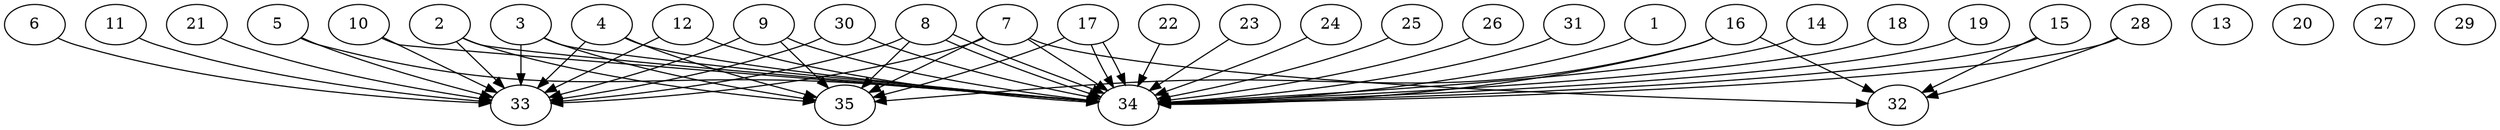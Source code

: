 // DAG automatically generated by daggen at Thu Oct  3 14:05:38 2019
// ./daggen --dot -n 35 --ccr 0.4 --fat 0.9 --regular 0.5 --density 0.9 --mindata 5242880 --maxdata 52428800 
digraph G {
  1 [size="125985280", alpha="0.16", expect_size="50394112"] 
  1 -> 34 [size ="50394112"]
  2 [size="42106880", alpha="0.19", expect_size="16842752"] 
  2 -> 33 [size ="16842752"]
  2 -> 34 [size ="16842752"]
  2 -> 35 [size ="16842752"]
  3 [size="109501440", alpha="0.16", expect_size="43800576"] 
  3 -> 33 [size ="43800576"]
  3 -> 34 [size ="43800576"]
  3 -> 35 [size ="43800576"]
  4 [size="79370240", alpha="0.02", expect_size="31748096"] 
  4 -> 33 [size ="31748096"]
  4 -> 34 [size ="31748096"]
  4 -> 35 [size ="31748096"]
  5 [size="35438080", alpha="0.03", expect_size="14175232"] 
  5 -> 33 [size ="14175232"]
  5 -> 34 [size ="14175232"]
  6 [size="84311040", alpha="0.02", expect_size="33724416"] 
  6 -> 33 [size ="33724416"]
  7 [size="33274880", alpha="0.02", expect_size="13309952"] 
  7 -> 32 [size ="13309952"]
  7 -> 33 [size ="13309952"]
  7 -> 34 [size ="13309952"]
  7 -> 35 [size ="13309952"]
  8 [size="82240000", alpha="0.18", expect_size="32896000"] 
  8 -> 33 [size ="32896000"]
  8 -> 34 [size ="32896000"]
  8 -> 34 [size ="32896000"]
  8 -> 35 [size ="32896000"]
  9 [size="128847360", alpha="0.15", expect_size="51538944"] 
  9 -> 33 [size ="51538944"]
  9 -> 34 [size ="51538944"]
  9 -> 35 [size ="51538944"]
  10 [size="90705920", alpha="0.11", expect_size="36282368"] 
  10 -> 33 [size ="36282368"]
  10 -> 34 [size ="36282368"]
  11 [size="80046080", alpha="0.12", expect_size="32018432"] 
  11 -> 33 [size ="32018432"]
  12 [size="57169920", alpha="0.05", expect_size="22867968"] 
  12 -> 33 [size ="22867968"]
  12 -> 34 [size ="22867968"]
  13 [size="53839360", alpha="0.07", expect_size="21535744"] 
  14 [size="27402240", alpha="0.03", expect_size="10960896"] 
  14 -> 34 [size ="10960896"]
  15 [size="41556480", alpha="0.18", expect_size="16622592"] 
  15 -> 32 [size ="16622592"]
  15 -> 34 [size ="16622592"]
  16 [size="60928000", alpha="0.05", expect_size="24371200"] 
  16 -> 32 [size ="24371200"]
  16 -> 34 [size ="24371200"]
  16 -> 35 [size ="24371200"]
  17 [size="75397120", alpha="0.15", expect_size="30158848"] 
  17 -> 34 [size ="30158848"]
  17 -> 34 [size ="30158848"]
  17 -> 35 [size ="30158848"]
  18 [size="86791680", alpha="0.11", expect_size="34716672"] 
  18 -> 34 [size ="34716672"]
  19 [size="76421120", alpha="0.15", expect_size="30568448"] 
  19 -> 34 [size ="30568448"]
  20 [size="49144320", alpha="0.16", expect_size="19657728"] 
  21 [size="116344320", alpha="0.16", expect_size="46537728"] 
  21 -> 33 [size ="46537728"]
  22 [size="67115520", alpha="0.01", expect_size="26846208"] 
  22 -> 34 [size ="26846208"]
  23 [size="93900800", alpha="0.02", expect_size="37560320"] 
  23 -> 34 [size ="37560320"]
  24 [size="16353280", alpha="0.14", expect_size="6541312"] 
  24 -> 34 [size ="6541312"]
  25 [size="32473600", alpha="0.11", expect_size="12989440"] 
  25 -> 34 [size ="12989440"]
  26 [size="19031040", alpha="0.19", expect_size="7612416"] 
  26 -> 34 [size ="7612416"]
  27 [size="47703040", alpha="0.11", expect_size="19081216"] 
  28 [size="18127360", alpha="0.14", expect_size="7250944"] 
  28 -> 32 [size ="7250944"]
  28 -> 34 [size ="7250944"]
  29 [size="80773120", alpha="0.18", expect_size="32309248"] 
  30 [size="50124800", alpha="0.14", expect_size="20049920"] 
  30 -> 33 [size ="20049920"]
  30 -> 34 [size ="20049920"]
  31 [size="24665600", alpha="0.01", expect_size="9866240"] 
  31 -> 34 [size ="9866240"]
  32 [size="117276160", alpha="0.17", expect_size="46910464"] 
  33 [size="121029120", alpha="0.19", expect_size="48411648"] 
  34 [size="14351360", alpha="0.03", expect_size="5740544"] 
  35 [size="99438080", alpha="0.12", expect_size="39775232"] 
}
